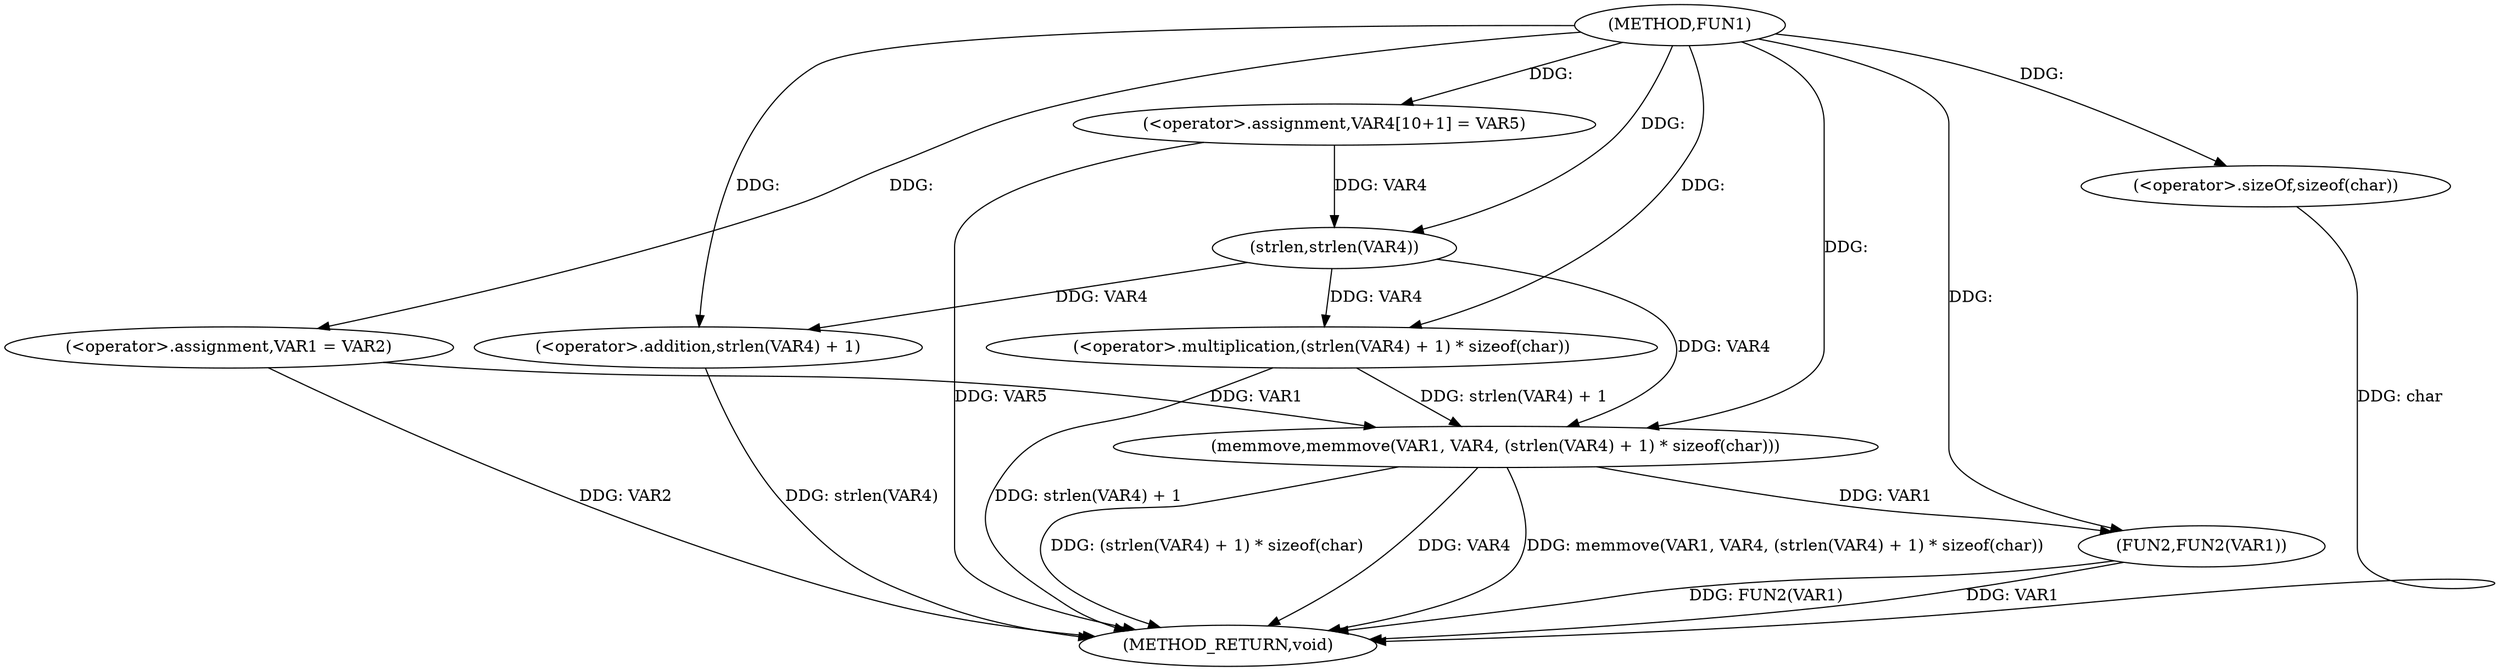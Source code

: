 digraph FUN1 {  
"1000100" [label = "(METHOD,FUN1)" ]
"1000127" [label = "(METHOD_RETURN,void)" ]
"1000107" [label = "(<operator>.assignment,VAR1 = VAR2)" ]
"1000112" [label = "(<operator>.assignment,VAR4[10+1] = VAR5)" ]
"1000115" [label = "(memmove,memmove(VAR1, VAR4, (strlen(VAR4) + 1) * sizeof(char)))" ]
"1000118" [label = "(<operator>.multiplication,(strlen(VAR4) + 1) * sizeof(char))" ]
"1000119" [label = "(<operator>.addition,strlen(VAR4) + 1)" ]
"1000120" [label = "(strlen,strlen(VAR4))" ]
"1000123" [label = "(<operator>.sizeOf,sizeof(char))" ]
"1000125" [label = "(FUN2,FUN2(VAR1))" ]
  "1000115" -> "1000127"  [ label = "DDG: VAR4"] 
  "1000125" -> "1000127"  [ label = "DDG: VAR1"] 
  "1000125" -> "1000127"  [ label = "DDG: FUN2(VAR1)"] 
  "1000112" -> "1000127"  [ label = "DDG: VAR5"] 
  "1000115" -> "1000127"  [ label = "DDG: memmove(VAR1, VAR4, (strlen(VAR4) + 1) * sizeof(char))"] 
  "1000115" -> "1000127"  [ label = "DDG: (strlen(VAR4) + 1) * sizeof(char)"] 
  "1000119" -> "1000127"  [ label = "DDG: strlen(VAR4)"] 
  "1000118" -> "1000127"  [ label = "DDG: strlen(VAR4) + 1"] 
  "1000107" -> "1000127"  [ label = "DDG: VAR2"] 
  "1000123" -> "1000127"  [ label = "DDG: char"] 
  "1000100" -> "1000107"  [ label = "DDG: "] 
  "1000100" -> "1000112"  [ label = "DDG: "] 
  "1000107" -> "1000115"  [ label = "DDG: VAR1"] 
  "1000100" -> "1000115"  [ label = "DDG: "] 
  "1000120" -> "1000115"  [ label = "DDG: VAR4"] 
  "1000118" -> "1000115"  [ label = "DDG: strlen(VAR4) + 1"] 
  "1000120" -> "1000118"  [ label = "DDG: VAR4"] 
  "1000100" -> "1000118"  [ label = "DDG: "] 
  "1000120" -> "1000119"  [ label = "DDG: VAR4"] 
  "1000112" -> "1000120"  [ label = "DDG: VAR4"] 
  "1000100" -> "1000120"  [ label = "DDG: "] 
  "1000100" -> "1000119"  [ label = "DDG: "] 
  "1000100" -> "1000123"  [ label = "DDG: "] 
  "1000115" -> "1000125"  [ label = "DDG: VAR1"] 
  "1000100" -> "1000125"  [ label = "DDG: "] 
}
